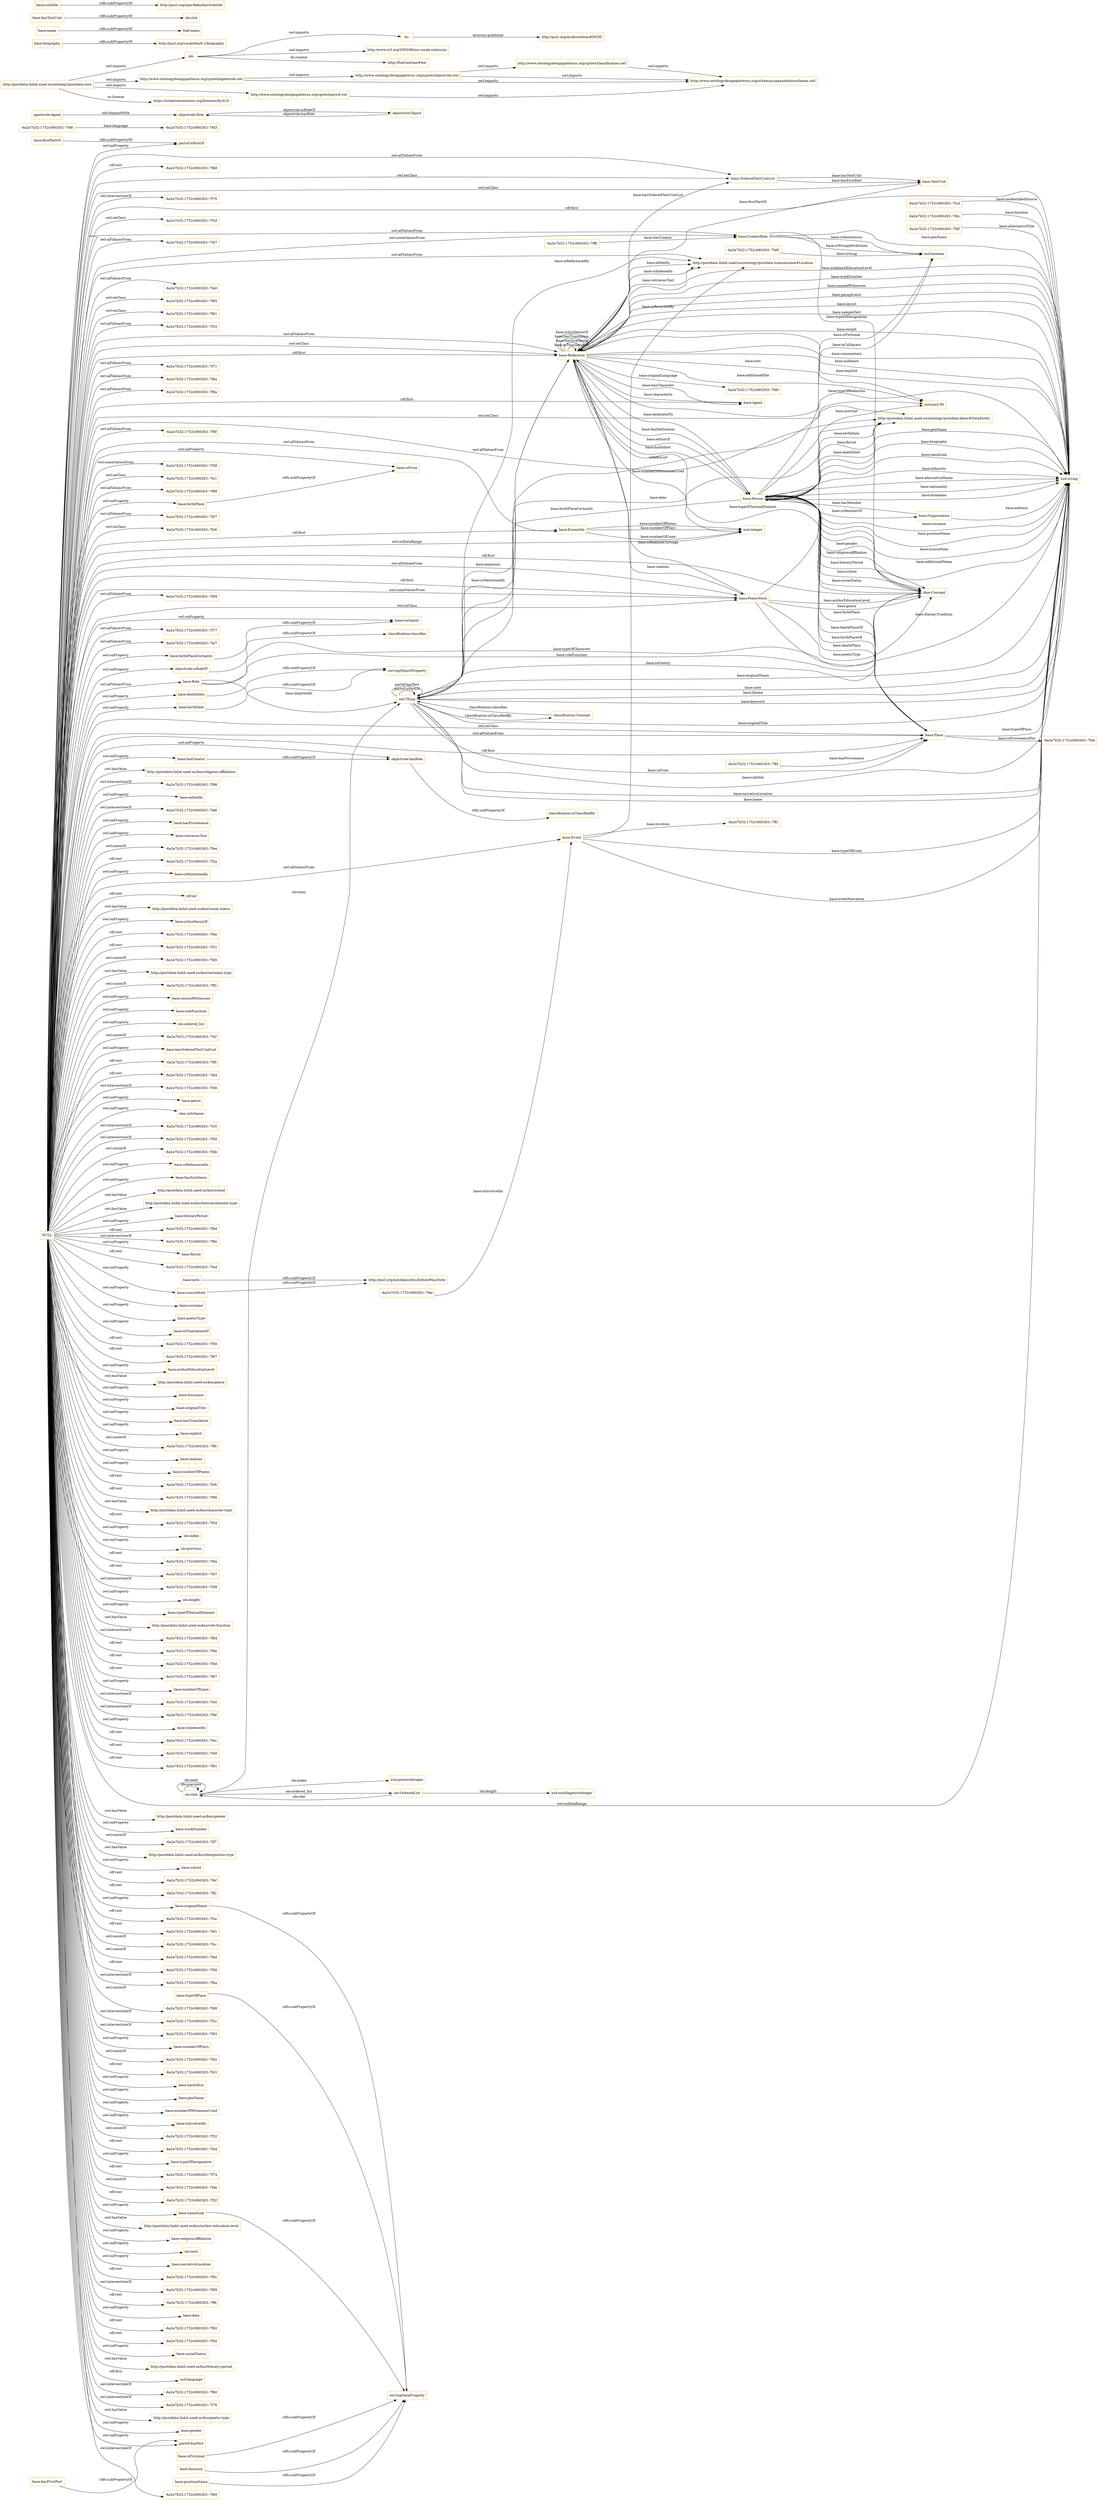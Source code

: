 digraph ar2dtool_diagram { 
rankdir=LR;
size="1501"
node [shape = rectangle, color="orange"]; "-6a2e7b32:1752c060263:-7f2d" "base:Role" "-6a2e7b32:1752c060263:-7f47" "base:OrderedTextUnitList" "-6a2e7b32:1752c060263:-7fa0" "-6a2e7b32:1752c060263:-7fd6" "-6a2e7b32:1752c060263:-7f85" "agentrole:Agent" "-6a2e7b32:1752c060263:-7f61" "-6a2e7b32:1752c060263:-7f33" "-6a2e7b32:1752c060263:-7fee" "base:Agent" "base:CreatorRole" "base:Person" "base:Organisation" "-6a2e7b32:1752c060263:-7ff8" "-6a2e7b32:1752c060263:-7fcd" "-6a2e7b32:1752c060263:-7f71" "-6a2e7b32:1752c060263:-7f6a" "-6a2e7b32:1752c060263:-7f8a" "base:Redaction" "-6a2e7b32:1752c060263:-7f8f" "-6a2e7b32:1752c060263:-7feb" "base:Ensemble" "-6a2e7b32:1752c060263:-7f39" "-6a2e7b32:1752c060263:-7fc1" "-6a2e7b32:1752c060263:-7f99" "-6a2e7b32:1752c060263:-7fdc" "-6a2e7b32:1752c060263:-7ff1" "base:TextUnit" "-6a2e7b32:1752c060263:-7f57" "-6a2e7b32:1752c060263:-7fc6" "skos:Concept" "http://postdata.linhd.uned.es/ontology/postdata-dates#DateEntity" "base:Place" "-6a2e7b32:1752c060263:-7f94" "base:Event" "-6a2e7b32:1752c060263:-7fdf" "http://postdata.linhd.uned.es/ontology/postdata-transmission#Location" "-6a2e7b32:1752c060263:-7fd9" "-6a2e7b32:1752c060263:-7f77" "-6a2e7b32:1752c060263:-7fa7" "-6a2e7b32:1752c060263:-7ff4" "base:PoeticWork" "owl:Thing" "objectrole:Role" "objectrole:Object" "olo:Slot" "olo:OrderedList" "classification:Concept" ; /*classes style*/
	"base:deathDate" -> "owl:topObjectProperty" [ label = "rdfs:subPropertyOf" ];
	"http://www.ontologydesignpatterns.org/cp/owl/objectrole.owl" -> "http://www.ontologydesignpatterns.org/cp/owl/classification.owl" [ label = "owl:imports" ];
	"http://www.ontologydesignpatterns.org/cp/owl/objectrole.owl" -> "http://www.ontologydesignpatterns.org/schemas/cpannotationschema.owl" [ label = "owl:imports" ];
	"http://www.ontologydesignpatterns.org/cp/owl/classification.owl" -> "http://www.ontologydesignpatterns.org/schemas/cpannotationschema.owl" [ label = "owl:imports" ];
	"base:firstPartOf" -> "partof:isPartOf" [ label = "rdfs:subPropertyOf" ];
	"agentrole:Agent" -> "objectrole:Role" [ label = "owl:disjointWith" ];
	"dc:" -> "http://purl.org/dc/aboutdcmi#DCMI" [ label = "dcterms:publisher" ];
	"olo:" -> "http://www.w3.org/2003/06/sw-vocab-status/ns" [ label = "owl:imports" ];
	"olo:" -> "dc:" [ label = "owl:imports" ];
	"olo:" -> "http://foaf.me/zazi#me" [ label = "dc:creator" ];
	"base:birthPlaceCertainty" -> "base:certainty" [ label = "rdfs:subPropertyOf" ];
	"base:biography" -> "http://purl.org/vocab/bio/0.1/biography" [ label = "rdfs:subPropertyOf" ];
	"objectrole:isRoleOf" -> "classification:classifies" [ label = "rdfs:subPropertyOf" ];
	"base:nameLink" -> "owl:topDataProperty" [ label = "rdfs:subPropertyOf" ];
	"base:sourceNote" -> "http://purl.org/net/nknouf/ns/bibtex#hasNote" [ label = "rdfs:subPropertyOf" ];
	"base:name" -> "foaf:name" [ label = "rdfs:subPropertyOf" ];
	"base:hasTextUnit" -> "olo:slot" [ label = "rdfs:subPropertyOf" ];
	"NULL" -> "-6a2e7b32:1752c060263:-7f33" [ label = "owl:allValuesFrom" ];
	"NULL" -> "http://postdata.linhd.uned.es/kos/religious-affiliation" [ label = "owl:hasValue" ];
	"NULL" -> "-6a2e7b32:1752c060263:-7f98" [ label = "owl:intersectionOf" ];
	"NULL" -> "base:PoeticWork" [ label = "owl:allValuesFrom" ];
	"NULL" -> "base:CreatorRole" [ label = "owl:someValuesFrom" ];
	"NULL" -> "base:editedIn" [ label = "owl:onProperty" ];
	"NULL" -> "-6a2e7b32:1752c060263:-7fa6" [ label = "owl:intersectionOf" ];
	"NULL" -> "base:Place" [ label = "rdf:first" ];
	"NULL" -> "base:hasProvenance" [ label = "owl:onProperty" ];
	"NULL" -> "base:retrievesText" [ label = "owl:onProperty" ];
	"NULL" -> "-6a2e7b32:1752c060263:-7fea" [ label = "owl:unionOf" ];
	"NULL" -> "-6a2e7b32:1752c060263:-7f47" [ label = "owl:allValuesFrom" ];
	"NULL" -> "base:PoeticWork" [ label = "rdf:first" ];
	"NULL" -> "-6a2e7b32:1752c060263:-7f2a" [ label = "rdf:rest" ];
	"NULL" -> "-6a2e7b32:1752c060263:-7f71" [ label = "owl:allValuesFrom" ];
	"NULL" -> "base:isMentionedIn" [ label = "owl:onProperty" ];
	"NULL" -> "base:birthDate" [ label = "owl:onProperty" ];
	"NULL" -> "rdf:nil" [ label = "rdf:rest" ];
	"NULL" -> "http://postdata.linhd.uned.es/kos/social-status" [ label = "owl:hasValue" ];
	"NULL" -> "base:isSynthesisOf" [ label = "owl:onProperty" ];
	"NULL" -> "base:birthPlaceCertainty" [ label = "owl:onProperty" ];
	"NULL" -> "-6a2e7b32:1752c060263:-7fbe" [ label = "rdf:rest" ];
	"NULL" -> "-6a2e7b32:1752c060263:-7f31" [ label = "rdf:rest" ];
	"NULL" -> "-6a2e7b32:1752c060263:-7fd5" [ label = "owl:unionOf" ];
	"NULL" -> "http://postdata.linhd.uned.es/kos/certainty-type" [ label = "owl:hasValue" ];
	"NULL" -> "-6a2e7b32:1752c060263:-7ff3" [ label = "owl:unionOf" ];
	"NULL" -> "base:unusedWitnesses" [ label = "owl:onProperty" ];
	"NULL" -> "objectrole:isRoleOf" [ label = "owl:onProperty" ];
	"NULL" -> "base:roleFunction" [ label = "owl:onProperty" ];
	"NULL" -> "partof:isPartOf" [ label = "owl:onProperty" ];
	"NULL" -> "olo:ordered_list" [ label = "owl:onProperty" ];
	"NULL" -> "-6a2e7b32:1752c060263:-7fcf" [ label = "owl:unionOf" ];
	"NULL" -> "base:hasOrderedTextUnitList" [ label = "owl:onProperty" ];
	"NULL" -> "-6a2e7b32:1752c060263:-7ff5" [ label = "rdf:rest" ];
	"NULL" -> "-6a2e7b32:1752c060263:-7fd4" [ label = "rdf:rest" ];
	"NULL" -> "-6a2e7b32:1752c060263:-7f6a" [ label = "owl:allValuesFrom" ];
	"NULL" -> "-6a2e7b32:1752c060263:-7f46" [ label = "owl:intersectionOf" ];
	"NULL" -> "base:Role" [ label = "owl:allValuesFrom" ];
	"NULL" -> "base:genre" [ label = "owl:onProperty" ];
	"NULL" -> "skos:inScheme" [ label = "owl:onProperty" ];
	"NULL" -> "base:OrderedTextUnitList" [ label = "owl:allValuesFrom" ];
	"NULL" -> "-6a2e7b32:1752c060263:-7fc5" [ label = "owl:intersectionOf" ];
	"NULL" -> "-6a2e7b32:1752c060263:-7f56" [ label = "owl:intersectionOf" ];
	"NULL" -> "base:CreatorRole" [ label = "owl:allValuesFrom" ];
	"NULL" -> "http://postdata.linhd.uned.es/ontology/postdata-dates#DateEntity" [ label = "owl:onClass" ];
	"NULL" -> "base:Ensemble" [ label = "owl:allValuesFrom" ];
	"NULL" -> "-6a2e7b32:1752c060263:-7fdb" [ label = "owl:unionOf" ];
	"NULL" -> "base:isReferencedIn" [ label = "owl:onProperty" ];
	"NULL" -> "base:hasSynthesis" [ label = "owl:onProperty" ];
	"NULL" -> "base:Agent" [ label = "rdf:first" ];
	"NULL" -> "http://postdata.linhd.uned.es/kos/school" [ label = "owl:hasValue" ];
	"NULL" -> "skos:Concept" [ label = "rdf:first" ];
	"NULL" -> "http://postdata.linhd.uned.es/kos/textual-element-type" [ label = "owl:hasValue" ];
	"NULL" -> "base:literaryPeriod" [ label = "owl:onProperty" ];
	"NULL" -> "-6a2e7b32:1752c060263:-7f9d" [ label = "rdf:rest" ];
	"NULL" -> "-6a2e7b32:1752c060263:-7f8f" [ label = "owl:allValuesFrom" ];
	"NULL" -> "-6a2e7b32:1752c060263:-7f8e" [ label = "owl:intersectionOf" ];
	"NULL" -> "base:floruit" [ label = "owl:onProperty" ];
	"NULL" -> "-6a2e7b32:1752c060263:-7f94" [ label = "owl:allValuesFrom" ];
	"NULL" -> "-6a2e7b32:1752c060263:-7fa4" [ label = "rdf:rest" ];
	"NULL" -> "xsd:string" [ label = "owl:onDataRange" ];
	"NULL" -> "base:surname" [ label = "owl:onProperty" ];
	"NULL" -> "base:poeticType" [ label = "owl:onProperty" ];
	"NULL" -> "base:isTranslationOf" [ label = "owl:onProperty" ];
	"NULL" -> "-6a2e7b32:1752c060263:-7f30" [ label = "rdf:rest" ];
	"NULL" -> "-6a2e7b32:1752c060263:-7f67" [ label = "rdf:rest" ];
	"NULL" -> "base:authorEducationLevel" [ label = "owl:onProperty" ];
	"NULL" -> "http://postdata.linhd.uned.es/kos/genre" [ label = "owl:hasValue" ];
	"NULL" -> "base:forename" [ label = "owl:onProperty" ];
	"NULL" -> "-6a2e7b32:1752c060263:-7f99" [ label = "owl:allValuesFrom" ];
	"NULL" -> "base:originalTitle" [ label = "owl:onProperty" ];
	"NULL" -> "base:hasTranslation" [ label = "owl:onProperty" ];
	"NULL" -> "base:Redaction" [ label = "owl:allValuesFrom" ];
	"NULL" -> "base:explicit" [ label = "owl:onProperty" ];
	"NULL" -> "-6a2e7b32:1752c060263:-7ff0" [ label = "owl:unionOf" ];
	"NULL" -> "base:realises" [ label = "owl:onProperty" ];
	"NULL" -> "base:PoeticWork" [ label = "owl:someValuesFrom" ];
	"NULL" -> "base:numberOfPoems" [ label = "owl:onProperty" ];
	"NULL" -> "-6a2e7b32:1752c060263:-7fcb" [ label = "rdf:rest" ];
	"NULL" -> "-6a2e7b32:1752c060263:-7f96" [ label = "rdf:rest" ];
	"NULL" -> "http://postdata.linhd.uned.es/kos/character-type" [ label = "owl:hasValue" ];
	"NULL" -> "-6a2e7b32:1752c060263:-7f54" [ label = "rdf:rest" ];
	"NULL" -> "olo:index" [ label = "owl:onProperty" ];
	"NULL" -> "olo:previous" [ label = "owl:onProperty" ];
	"NULL" -> "-6a2e7b32:1752c060263:-7fda" [ label = "rdf:rest" ];
	"NULL" -> "-6a2e7b32:1752c060263:-7fd7" [ label = "rdf:rest" ];
	"NULL" -> "-6a2e7b32:1752c060263:-7f57" [ label = "owl:allValuesFrom" ];
	"NULL" -> "-6a2e7b32:1752c060263:-7f85" [ label = "owl:onClass" ];
	"NULL" -> "-6a2e7b32:1752c060263:-7f38" [ label = "owl:intersectionOf" ];
	"NULL" -> "-6a2e7b32:1752c060263:-7f77" [ label = "owl:allValuesFrom" ];
	"NULL" -> "base:PoeticWork" [ label = "owl:onClass" ];
	"NULL" -> "xsd:string" [ label = "rdf:first" ];
	"NULL" -> "olo:length" [ label = "owl:onProperty" ];
	"NULL" -> "base:typeOfTextualElement" [ label = "owl:onProperty" ];
	"NULL" -> "http://postdata.linhd.uned.es/kos/role-function" [ label = "owl:hasValue" ];
	"NULL" -> "-6a2e7b32:1752c060263:-7f84" [ label = "owl:intersectionOf" ];
	"NULL" -> "-6a2e7b32:1752c060263:-7f61" [ label = "owl:onClass" ];
	"NULL" -> "-6a2e7b32:1752c060263:-7f6e" [ label = "rdf:rest" ];
	"NULL" -> "-6a2e7b32:1752c060263:-7fdd" [ label = "rdf:rest" ];
	"NULL" -> "-6a2e7b32:1752c060263:-7f87" [ label = "rdf:rest" ];
	"NULL" -> "base:numberOfLines" [ label = "owl:onProperty" ];
	"NULL" -> "-6a2e7b32:1752c060263:-7fc0" [ label = "owl:intersectionOf" ];
	"NULL" -> "-6a2e7b32:1752c060263:-7fa0" [ label = "owl:allValuesFrom" ];
	"NULL" -> "-6a2e7b32:1752c060263:-7f9f" [ label = "owl:intersectionOf" ];
	"NULL" -> "base:isIndexedIn" [ label = "owl:onProperty" ];
	"NULL" -> "-6a2e7b32:1752c060263:-7fec" [ label = "rdf:rest" ];
	"NULL" -> "-6a2e7b32:1752c060263:-7fe9" [ label = "rdf:rest" ];
	"NULL" -> "-6a2e7b32:1752c060263:-7f91" [ label = "rdf:rest" ];
	"NULL" -> "http://postdata.linhd.uned.es/kos/gender" [ label = "owl:hasValue" ];
	"NULL" -> "base:workNumber" [ label = "owl:onProperty" ];
	"NULL" -> "base:hasCreator" [ label = "owl:onProperty" ];
	"NULL" -> "-6a2e7b32:1752c060263:-7ff7" [ label = "owl:unionOf" ];
	"NULL" -> "http://postdata.linhd.uned.es/kos/designation-type" [ label = "owl:hasValue" ];
	"NULL" -> "base:deathDate" [ label = "owl:onProperty" ];
	"NULL" -> "base:isFrom" [ label = "owl:onProperty" ];
	"NULL" -> "base:Redaction" [ label = "owl:onClass" ];
	"NULL" -> "base:school" [ label = "owl:onProperty" ];
	"NULL" -> "-6a2e7b32:1752c060263:-7fef" [ label = "rdf:rest" ];
	"NULL" -> "-6a2e7b32:1752c060263:-7ff2" [ label = "rdf:rest" ];
	"NULL" -> "xsd:integer" [ label = "owl:onDataRange" ];
	"NULL" -> "-6a2e7b32:1752c060263:-7fce" [ label = "rdf:rest" ];
	"NULL" -> "-6a2e7b32:1752c060263:-7fd1" [ label = "rdf:rest" ];
	"NULL" -> "-6a2e7b32:1752c060263:-7fcc" [ label = "owl:unionOf" ];
	"NULL" -> "-6a2e7b32:1752c060263:-7fed" [ label = "owl:unionOf" ];
	"NULL" -> "-6a2e7b32:1752c060263:-7f36" [ label = "rdf:rest" ];
	"NULL" -> "-6a2e7b32:1752c060263:-7fba" [ label = "owl:intersectionOf" ];
	"NULL" -> "-6a2e7b32:1752c060263:-7f8a" [ label = "owl:allValuesFrom" ];
	"NULL" -> "-6a2e7b32:1752c060263:-7fd8" [ label = "owl:unionOf" ];
	"NULL" -> "-6a2e7b32:1752c060263:-7fc6" [ label = "owl:onClass" ];
	"NULL" -> "-6a2e7b32:1752c060263:-7f2c" [ label = "owl:intersectionOf" ];
	"NULL" -> "objectrole:hasRole" [ label = "owl:onProperty" ];
	"NULL" -> "-6a2e7b32:1752c060263:-7f93" [ label = "owl:intersectionOf" ];
	"NULL" -> "partof:hasPart" [ label = "owl:onProperty" ];
	"NULL" -> "base:Place" [ label = "owl:onClass" ];
	"NULL" -> "base:numberOfPlays" [ label = "owl:onProperty" ];
	"NULL" -> "-6a2e7b32:1752c060263:-7fd2" [ label = "owl:unionOf" ];
	"NULL" -> "-6a2e7b32:1752c060263:-7fc3" [ label = "rdf:rest" ];
	"NULL" -> "base:hasEditor" [ label = "owl:onProperty" ];
	"NULL" -> "base:nameLink" [ label = "owl:onProperty" ];
	"NULL" -> "base:Ensemble" [ label = "rdf:first" ];
	"NULL" -> "base:penName" [ label = "owl:onProperty" ];
	"NULL" -> "-6a2e7b32:1752c060263:-7f39" [ label = "owl:someValuesFrom" ];
	"NULL" -> "base:numberOfWitnessesUsed" [ label = "owl:onProperty" ];
	"NULL" -> "base:isInvolvedIn" [ label = "owl:onProperty" ];
	"NULL" -> "-6a2e7b32:1752c060263:-7f32" [ label = "owl:unionOf" ];
	"NULL" -> "-6a2e7b32:1752c060263:-7f44" [ label = "rdf:rest" ];
	"NULL" -> "base:typeOfDesignation" [ label = "owl:onProperty" ];
	"NULL" -> "http://postdata.linhd.uned.es/ontology/postdata-transmission#Location" [ label = "owl:allValuesFrom" ];
	"NULL" -> "base:Redaction" [ label = "rdf:first" ];
	"NULL" -> "-6a2e7b32:1752c060263:-7f74" [ label = "rdf:rest" ];
	"NULL" -> "-6a2e7b32:1752c060263:-7fde" [ label = "owl:unionOf" ];
	"NULL" -> "-6a2e7b32:1752c060263:-7f2f" [ label = "rdf:rest" ];
	"NULL" -> "http://postdata.linhd.uned.es/kos/author-education-level" [ label = "owl:hasValue" ];
	"NULL" -> "base:originalName" [ label = "owl:onProperty" ];
	"NULL" -> "base:religiousAffiliation" [ label = "owl:onProperty" ];
	"NULL" -> "olo:next" [ label = "owl:onProperty" ];
	"NULL" -> "base:sourceNote" [ label = "owl:onProperty" ];
	"NULL" -> "base:narrativeLocation" [ label = "owl:onProperty" ];
	"NULL" -> "-6a2e7b32:1752c060263:-7f8c" [ label = "rdf:rest" ];
	"NULL" -> "base:certainty" [ label = "owl:onProperty" ];
	"NULL" -> "-6a2e7b32:1752c060263:-7f89" [ label = "owl:intersectionOf" ];
	"NULL" -> "-6a2e7b32:1752c060263:-7ff6" [ label = "rdf:rest" ];
	"NULL" -> "base:date" [ label = "owl:onProperty" ];
	"NULL" -> "-6a2e7b32:1752c060263:-7f82" [ label = "rdf:rest" ];
	"NULL" -> "-6a2e7b32:1752c060263:-7f5e" [ label = "rdf:rest" ];
	"NULL" -> "base:TextUnit" [ label = "owl:onClass" ];
	"NULL" -> "base:Place" [ label = "owl:allValuesFrom" ];
	"NULL" -> "base:socialStatus" [ label = "owl:onProperty" ];
	"NULL" -> "http://postdata.linhd.uned.es/kos/literary-period" [ label = "owl:hasValue" ];
	"NULL" -> "http://postdata.linhd.uned.es/ontology/postdata-dates#DateEntity" [ label = "owl:allValuesFrom" ];
	"NULL" -> "xsd:language" [ label = "rdf:first" ];
	"NULL" -> "-6a2e7b32:1752c060263:-7fa7" [ label = "owl:allValuesFrom" ];
	"NULL" -> "-6a2e7b32:1752c060263:-7f2d" [ label = "owl:onClass" ];
	"NULL" -> "-6a2e7b32:1752c060263:-7fc1" [ label = "owl:onClass" ];
	"NULL" -> "-6a2e7b32:1752c060263:-7f60" [ label = "owl:intersectionOf" ];
	"NULL" -> "-6a2e7b32:1752c060263:-7f76" [ label = "owl:intersectionOf" ];
	"NULL" -> "http://postdata.linhd.uned.es/kos/poetic-type" [ label = "owl:hasValue" ];
	"NULL" -> "base:gender" [ label = "owl:onProperty" ];
	"NULL" -> "base:OrderedTextUnitList" [ label = "owl:onClass" ];
	"NULL" -> "-6a2e7b32:1752c060263:-7f69" [ label = "owl:intersectionOf" ];
	"NULL" -> "base:Event" [ label = "owl:allValuesFrom" ];
	"NULL" -> "-6a2e7b32:1752c060263:-7fb8" [ label = "rdf:rest" ];
	"NULL" -> "-6a2e7b32:1752c060263:-7f70" [ label = "owl:intersectionOf" ];
	"NULL" -> "base:birthPlace" [ label = "owl:onProperty" ];
	"base:hasFirstPart" -> "partof:hasPart" [ label = "rdfs:subPropertyOf" ];
	"base:hasCreator" -> "objectrole:hasRole" [ label = "rdfs:subPropertyOf" ];
	"base:birthPlace" -> "base:isFrom" [ label = "rdfs:subPropertyOf" ];
	"http://www.ontologydesignpatterns.org/cp/owl/agentrole.owl" -> "http://www.ontologydesignpatterns.org/cp/owl/objectrole.owl" [ label = "owl:imports" ];
	"http://www.ontologydesignpatterns.org/cp/owl/agentrole.owl" -> "http://www.ontologydesignpatterns.org/schemas/cpannotationschema.owl" [ label = "owl:imports" ];
	"base:isFictional" -> "owl:topDataProperty" [ label = "rdfs:subPropertyOf" ];
	"base:subtitle" -> "http://purl.org/spar/fabio/hasSubtitle" [ label = "rdfs:subPropertyOf" ];
	"base:function" -> "owl:topDataProperty" [ label = "rdfs:subPropertyOf" ];
	"base:originalName" -> "owl:topDataProperty" [ label = "rdfs:subPropertyOf" ];
	"http://www.ontologydesignpatterns.org/cp/owl/partof.owl" -> "http://www.ontologydesignpatterns.org/schemas/cpannotationschema.owl" [ label = "owl:imports" ];
	"http://postdata.linhd.uned.es/ontology/postdata-core" -> "https://creativecommons.org/licenses/by/4.0/" [ label = "ns:license" ];
	"http://postdata.linhd.uned.es/ontology/postdata-core" -> "http://www.ontologydesignpatterns.org/cp/owl/partof.owl" [ label = "owl:imports" ];
	"http://postdata.linhd.uned.es/ontology/postdata-core" -> "http://www.ontologydesignpatterns.org/cp/owl/agentrole.owl" [ label = "owl:imports" ];
	"http://postdata.linhd.uned.es/ontology/postdata-core" -> "olo:" [ label = "owl:imports" ];
	"base:note" -> "http://purl.org/net/nknouf/ns/bibtex#hasNote" [ label = "rdfs:subPropertyOf" ];
	"base:birthDate" -> "owl:topObjectProperty" [ label = "rdfs:subPropertyOf" ];
	"base:positionName" -> "owl:topDataProperty" [ label = "rdfs:subPropertyOf" ];
	"objectrole:hasRole" -> "classification:isClassifiedBy" [ label = "rdfs:subPropertyOf" ];
	"base:typeOfPlace" -> "owl:topDataProperty" [ label = "rdfs:subPropertyOf" ];
	"base:Redaction" -> "owl:Thing" [ label = "base:mentions" ];
	"base:Person" -> "xsd:boolean" [ label = "base:isFictional" ];
	"owl:Thing" -> "xsd:string" [ label = "base:narrativeLocation" ];
	"base:CreatorRole" -> "xsd:string" [ label = "base:penName" ];
	"base:Person" -> "base:Place" [ label = "base:deathPlace" ];
	"base:Ensemble" -> "xsd:integer" [ label = "base:numberOfLines" ];
	"base:Redaction" -> "xsd:string" [ label = "base:audienceEducationLevel" ];
	"base:Event" -> "xsd:string" [ label = "base:eventNarration" ];
	"base:Redaction" -> "xsd:string" [ label = "base:workNumber" ];
	"owl:Thing" -> "xsd:string" [ label = "base:originalName" ];
	"base:OrderedTextUnitList" -> "base:TextUnit" [ label = "base:hasTextUnit" ];
	"base:Redaction" -> "base:Person" [ label = "base:hasEditor" ];
	"olo:Slot" -> "olo:Slot" [ label = "olo:previous" ];
	"base:Redaction" -> "xsd:string" [ label = "base:unusedWitnesses" ];
	"base:Place" -> "base:Person" [ label = "base:deathPlaceOf" ];
	"base:Person" -> "http://postdata.linhd.uned.es/ontology/postdata-dates#DateEntity" [ label = "base:floruit" ];
	"base:Person" -> "xsd:string" [ label = "base:surname" ];
	"base:Person" -> "xsd:string" [ label = "base:positionName" ];
	"classification:Concept" -> "owl:Thing" [ label = "classification:classifies" ];
	"-6a2e7b32:1752c060263:-7ff8" -> "base:CreatorRole" [ label = "base:hasCreator" ];
	"base:Redaction" -> "xsd:string" [ label = "base:paraphrasis" ];
	"base:Person" -> "base:Redaction" [ label = "base:hasDedication" ];
	"base:Event" -> "xsd:string" [ label = "base:typeOfEvent" ];
	"base:Person" -> "http://postdata.linhd.uned.es/ontology/postdata-dates#DateEntity" [ label = "base:deathDate" ];
	"base:Person" -> "base:Place" [ label = "base:birthPlace" ];
	"base:Event" -> "http://postdata.linhd.uned.es/ontology/postdata-transmission#Location" [ label = "base:isRecordedBy" ];
	"base:CreatorRole" -> "xsd:boolean" [ label = "base:isAnonymous" ];
	"base:Redaction" -> "base:Agent" [ label = "base:hasCharacter" ];
	"base:Redaction" -> "xsd:anyURI" [ label = "base:text" ];
	"base:Redaction" -> "xsd:anyURI" [ label = "base:additionalFile" ];
	"base:Person" -> "base:Organisation" [ label = "base:isMemberOf" ];
	"base:Redaction" -> "xsd:string" [ label = "base:layout" ];
	"base:PoeticWork" -> "xsd:boolean" [ label = "base:isCalligram" ];
	"olo:Slot" -> "olo:OrderedList" [ label = "olo:ordered_list" ];
	"base:Redaction" -> "http://postdata.linhd.uned.es/ontology/postdata-transmission#Location" [ label = "base:editedIn" ];
	"base:Redaction" -> "skos:Concept" [ label = "base:typeOfTextualElement" ];
	"olo:OrderedList" -> "xsd:nonNegativeInteger" [ label = "olo:length" ];
	"-6a2e7b32:1752c060263:-7fee" -> "base:Event" [ label = "base:isInvolvedIn" ];
	"base:PoeticWork" -> "base:Redaction" [ label = "base:isRealisedThrough" ];
	"base:Redaction" -> "base:PoeticWork" [ label = "base:realises" ];
	"base:Person" -> "skos:Concept" [ label = "base:religiousAffiliation" ];
	"base:Person" -> "xsd:string" [ label = "base:sourceNote" ];
	"base:Redaction" -> "xsd:string" [ label = "base:sampleText" ];
	"base:Redaction" -> "xsd:string" [ label = "base:incipit" ];
	"base:Person" -> "http://postdata.linhd.uned.es/ontology/postdata-dates#DateEntity" [ label = "base:birthDate" ];
	"base:Person" -> "owl:Thing" [ label = "base:birthPlaceCertainty" ];
	"base:Person" -> "skos:Concept" [ label = "base:literaryPeriod" ];
	"base:Person" -> "xsd:string" [ label = "base:additionalName" ];
	"base:Person" -> "xsd:string" [ label = "base:genName" ];
	"base:Person" -> "base:Redaction" [ label = "base:editorOf" ];
	"base:CreatorRole" -> "skos:Concept" [ label = "base:typeOfDesignation" ];
	"base:Person" -> "xsd:string" [ label = "base:biography" ];
	"base:Redaction" -> "base:Redaction" [ label = "base:isTranslationOf" ];
	"owl:Thing" -> "skos:Concept" [ label = "base:certainty" ];
	"base:Redaction" -> "base:Redaction" [ label = "base:hasSynthesis" ];
	"olo:OrderedList" -> "olo:Slot" [ label = "olo:slot" ];
	"base:Person" -> "skos:Concept" [ label = "base:school" ];
	"olo:Slot" -> "olo:Slot" [ label = "olo:next" ];
	"owl:Thing" -> "xsd:anyURI" [ label = "schema:url" ];
	"owl:Thing" -> "http://postdata.linhd.uned.es/ontology/postdata-transmission#Location" [ label = "base:isReferencedIn" ];
	"base:PoeticWork" -> "xsd:string" [ label = "base:literaryTradition" ];
	"owl:Thing" -> "xsd:string" [ label = "base:note" ];
	"-6a2e7b32:1752c060263:-7fcd" -> "xsd:string" [ label = "base:unidentifiedSource" ];
	"owl:Thing" -> "xsd:string" [ label = "base:theme" ];
	"base:Event" -> "-6a2e7b32:1752c060263:-7ff1" [ label = "base:involves" ];
	"base:Role" -> "skos:Concept" [ label = "base:roleFunction" ];
	"base:PoeticWork" -> "skos:Concept" [ label = "base:poeticType" ];
	"olo:Slot" -> "owl:Thing" [ label = "olo:item" ];
	"base:Place" -> "xsd:string" [ label = "base:typeOfPlace" ];
	"-6a2e7b32:1752c060263:-7fd9" -> "xsd:boolean" [ label = "base:isSong" ];
	"base:Person" -> "xsd:string" [ label = "base:nameLink" ];
	"base:Ensemble" -> "xsd:integer" [ label = "base:numberOfPlays" ];
	"base:Place" -> "base:Person" [ label = "base:birthPlaceOf" ];
	"base:Redaction" -> "http://postdata.linhd.uned.es/ontology/postdata-transmission#Location" [ label = "base:isIndexedIn" ];
	"base:Person" -> "xsd:string" [ label = "base:ethnicity" ];
	"owl:Thing" -> "xsd:string" [ label = "base:keyword" ];
	"base:Redaction" -> "xsd:string" [ label = "base:commentary" ];
	"base:Redaction" -> "base:OrderedTextUnitList" [ label = "base:hasOrderedTextUnitList" ];
	"owl:Thing" -> "xsd:string" [ label = "base:originalTitle" ];
	"base:Person" -> "skos:Concept" [ label = "base:socialStatus" ];
	"owl:Thing" -> "classification:Concept" [ label = "classification:isClassifiedBy" ];
	"owl:Thing" -> "owl:Thing" [ label = "partof:isPartOf" ];
	"olo:Slot" -> "xsd:positiveInteger" [ label = "olo:index" ];
	"-6a2e7b32:1752c060263:-7fdc" -> "xsd:string" [ label = "base:function" ];
	"base:PoeticWork" -> "skos:Concept" [ label = "base:authorEducationLevel" ];
	"owl:Thing" -> "base:Place" [ label = "base:isFrom" ];
	"base:Redaction" -> "base:Redaction" [ label = "base:hasTranslation" ];
	"base:CreatorRole" -> "xsd:boolean" [ label = "base:isWrongAttribution" ];
	"owl:Thing" -> "http://postdata.linhd.uned.es/ontology/postdata-dates#DateEntity" [ label = "base:date" ];
	"base:TextUnit" -> "base:Redaction" [ label = "base:firstPartOf" ];
	"base:Person" -> "xsd:string" [ label = "base:alternativeName" ];
	"objectrole:Object" -> "objectrole:Role" [ label = "objectrole:hasRole" ];
	"-6a2e7b32:1752c060263:-7ff4" -> "base:Place" [ label = "base:hasProvenance" ];
	"base:Person" -> "xsd:string" [ label = "base:nationality" ];
	"owl:Thing" -> "base:Redaction" [ label = "base:isMentionedIn" ];
	"base:OrderedTextUnitList" -> "base:TextUnit" [ label = "base:hasFirstPart" ];
	"base:Person" -> "xsd:anyURI" [ label = "base:portrait" ];
	"-6a2e7b32:1752c060263:-7fdf" -> "xsd:string" [ label = "base:alternativeTitle" ];
	"base:Organisation" -> "xsd:string" [ label = "base:address" ];
	"base:Role" -> "skos:Concept" [ label = "base:typeOfCharacter" ];
	"base:Organisation" -> "base:Person" [ label = "base:hasMember" ];
	"base:Place" -> "-6a2e7b32:1752c060263:-7feb" [ label = "base:isProvenanceFor" ];
	"base:Redaction" -> "xsd:string" [ label = "base:explicit" ];
	"owl:Thing" -> "xsd:string" [ label = "base:subtitle" ];
	"base:Redaction" -> "http://postdata.linhd.uned.es/ontology/postdata-transmission#Location" [ label = "base:retrievesText" ];
	"base:Person" -> "skos:Concept" [ label = "base:gender" ];
	"base:PoeticWork" -> "skos:Concept" [ label = "base:genre" ];
	"owl:Thing" -> "xsd:string" [ label = "base:name" ];
	"base:Redaction" -> "base:Person" [ label = "base:dedicatedTo" ];
	"base:Person" -> "xsd:string" [ label = "base:forename" ];
	"base:Redaction" -> "xsd:string" [ label = "base:audience" ];
	"base:Ensemble" -> "xsd:integer" [ label = "base:numberOfPoems" ];
	"base:Redaction" -> "xsd:string" [ label = "base:typeOfRedaction" ];
	"base:Redaction" -> "xsd:integer" [ label = "base:numberOfWitnessesUsed" ];
	"base:Redaction" -> "-6a2e7b32:1752c060263:-7fd0" [ label = "base:originalLanguage" ];
	"owl:Thing" -> "owl:Thing" [ label = "partof:hasPart" ];
	"base:Role" -> "owl:Thing" [ label = "base:depictedIn" ];
	"base:Agent" -> "base:Redaction" [ label = "base:characterIn" ];
	"-6a2e7b32:1752c060263:-7fd6" -> "-6a2e7b32:1752c060263:-7fd3" [ label = "base:language" ];
	"objectrole:Role" -> "objectrole:Object" [ label = "objectrole:isRoleOf" ];
	"base:Redaction" -> "base:Redaction" [ label = "base:isSynthesisOf" ];

}
